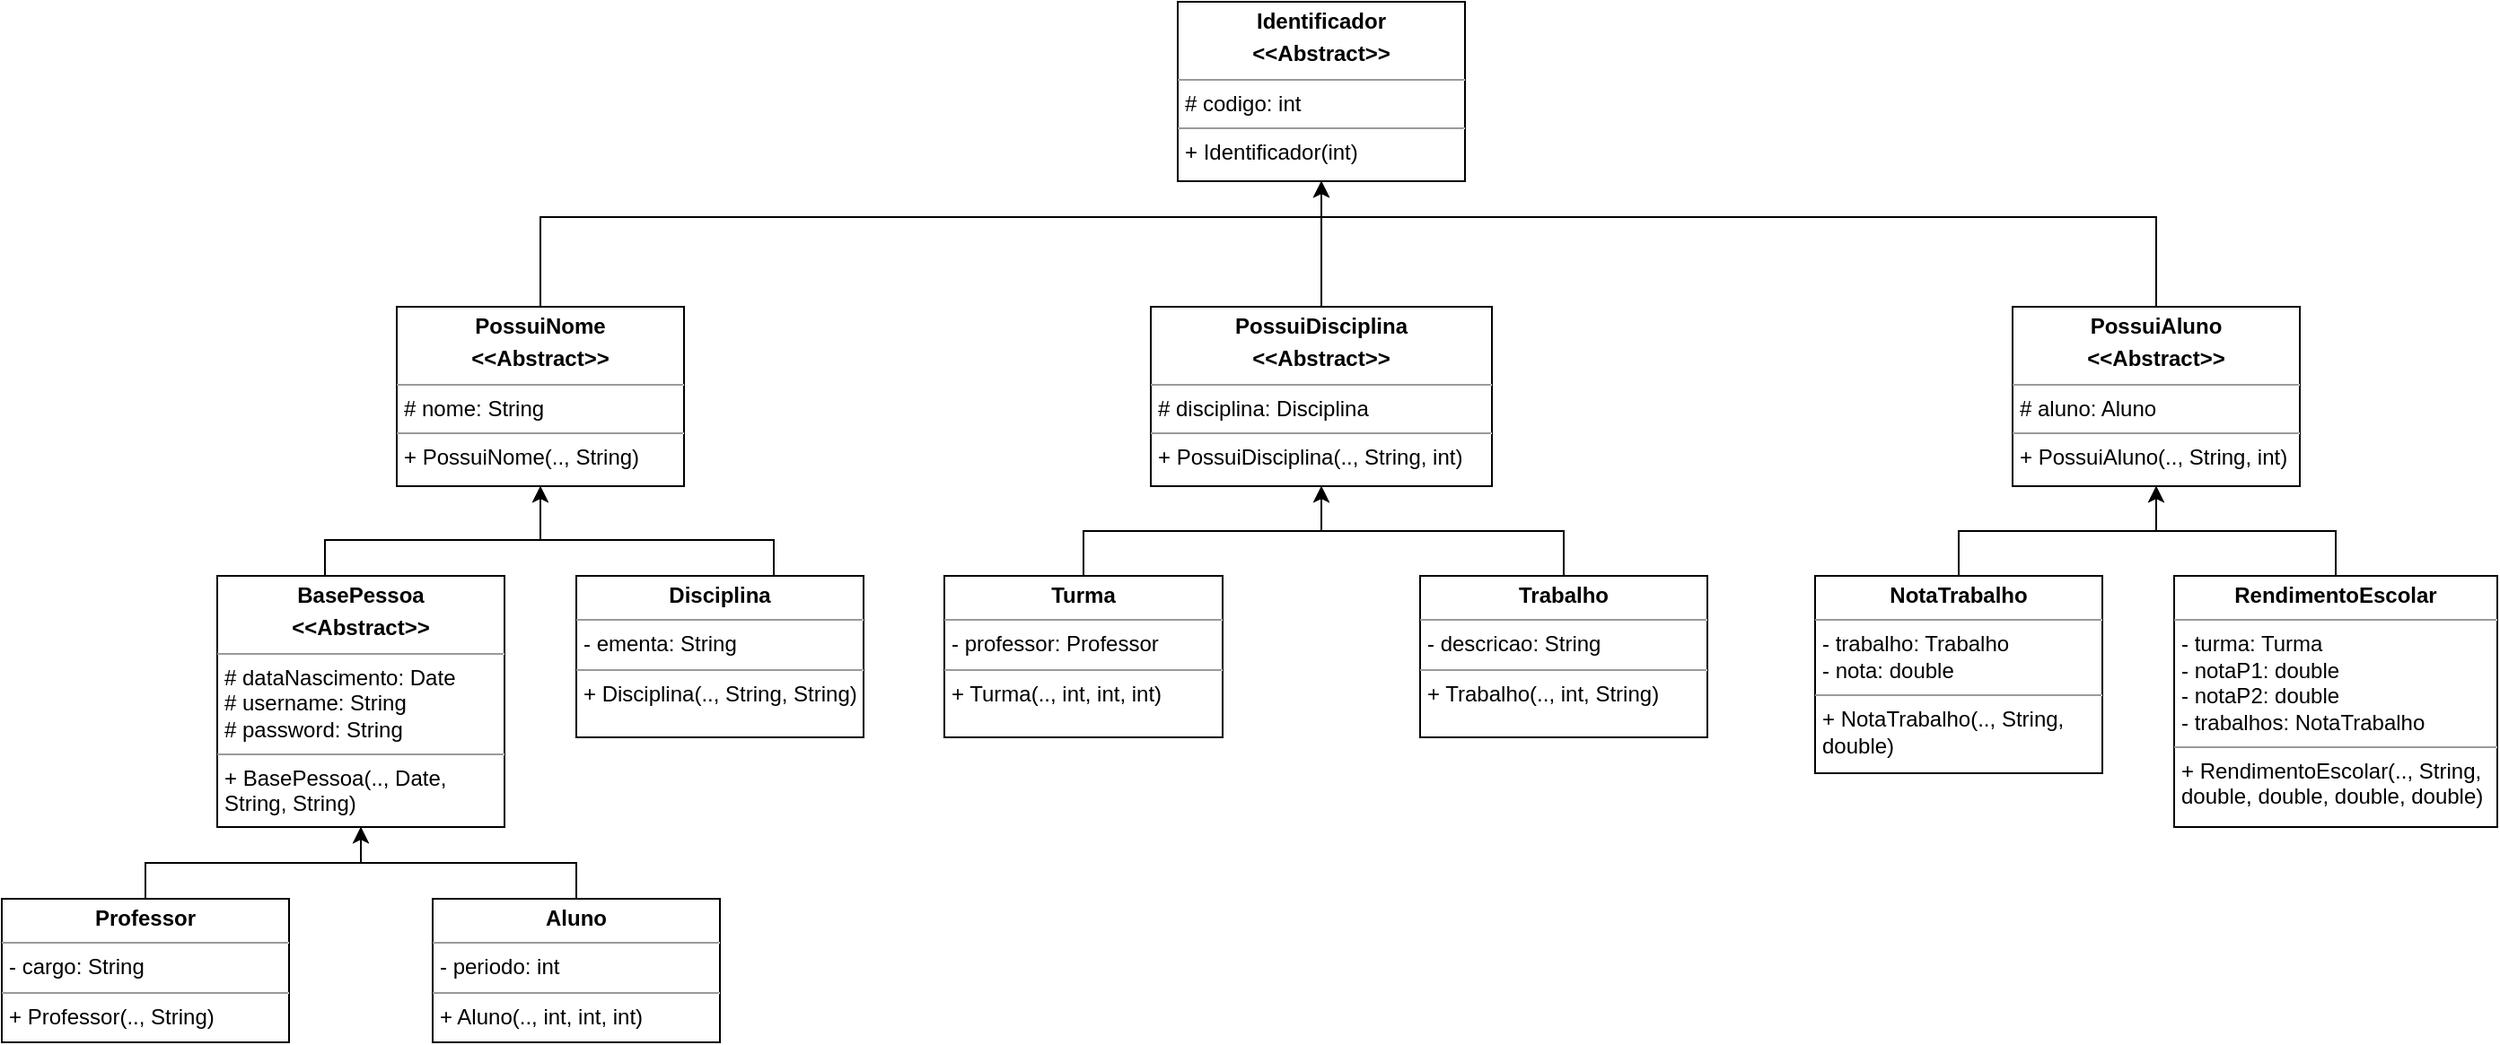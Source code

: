 <mxfile version="22.0.8" type="device">
  <diagram name="Página-1" id="sqU7i_EOhNqLEi40dWPJ">
    <mxGraphModel dx="1426" dy="751" grid="1" gridSize="10" guides="1" tooltips="1" connect="1" arrows="1" fold="1" page="1" pageScale="1" pageWidth="980" pageHeight="1390" math="0" shadow="0">
      <root>
        <mxCell id="0" />
        <mxCell id="1" parent="0" />
        <mxCell id="TOj1LOVjlETF2LLlloKZ-20" style="edgeStyle=orthogonalEdgeStyle;rounded=0;orthogonalLoop=1;jettySize=auto;html=1;" parent="1" source="TOj1LOVjlETF2LLlloKZ-1" target="TOj1LOVjlETF2LLlloKZ-18" edge="1">
          <mxGeometry relative="1" as="geometry" />
        </mxCell>
        <mxCell id="TOj1LOVjlETF2LLlloKZ-1" value="&lt;p style=&quot;margin:0px;margin-top:4px;text-align:center;&quot;&gt;&lt;b&gt;Professor&lt;/b&gt;&lt;/p&gt;&lt;hr size=&quot;1&quot;&gt;&lt;p style=&quot;margin:0px;margin-left:4px;&quot;&gt;&lt;span style=&quot;background-color: initial;&quot;&gt;- cargo: String&lt;/span&gt;&lt;br&gt;&lt;/p&gt;&lt;hr size=&quot;1&quot;&gt;&lt;p style=&quot;margin:0px;margin-left:4px;&quot;&gt;+ Professor(.., String)&lt;/p&gt;" style="verticalAlign=top;align=left;overflow=fill;fontSize=12;fontFamily=Helvetica;html=1;whiteSpace=wrap;" parent="1" vertex="1">
          <mxGeometry x="40" y="500" width="160" height="80" as="geometry" />
        </mxCell>
        <mxCell id="TOj1LOVjlETF2LLlloKZ-17" style="edgeStyle=orthogonalEdgeStyle;rounded=0;orthogonalLoop=1;jettySize=auto;html=1;" parent="1" source="TOj1LOVjlETF2LLlloKZ-2" target="TOj1LOVjlETF2LLlloKZ-15" edge="1">
          <mxGeometry relative="1" as="geometry">
            <Array as="points">
              <mxPoint x="470" y="300" />
              <mxPoint x="340" y="300" />
            </Array>
          </mxGeometry>
        </mxCell>
        <mxCell id="TOj1LOVjlETF2LLlloKZ-2" value="&lt;p style=&quot;margin:0px;margin-top:4px;text-align:center;&quot;&gt;&lt;b&gt;Disciplina&lt;/b&gt;&lt;/p&gt;&lt;hr size=&quot;1&quot;&gt;&lt;p style=&quot;margin:0px;margin-left:4px;&quot;&gt;&lt;span style=&quot;background-color: initial;&quot;&gt;- ementa: String&lt;/span&gt;&lt;br&gt;&lt;/p&gt;&lt;hr size=&quot;1&quot;&gt;&lt;p style=&quot;margin:0px;margin-left:4px;&quot;&gt;+ Disciplina(.., String, String)&lt;/p&gt;" style="verticalAlign=top;align=left;overflow=fill;fontSize=12;fontFamily=Helvetica;html=1;whiteSpace=wrap;" parent="1" vertex="1">
          <mxGeometry x="360" y="320" width="160" height="90" as="geometry" />
        </mxCell>
        <mxCell id="TOj1LOVjlETF2LLlloKZ-28" style="edgeStyle=orthogonalEdgeStyle;rounded=0;orthogonalLoop=1;jettySize=auto;html=1;" parent="1" source="TOj1LOVjlETF2LLlloKZ-3" target="TOj1LOVjlETF2LLlloKZ-26" edge="1">
          <mxGeometry relative="1" as="geometry" />
        </mxCell>
        <mxCell id="TOj1LOVjlETF2LLlloKZ-3" value="&lt;p style=&quot;margin:0px;margin-top:4px;text-align:center;&quot;&gt;&lt;b&gt;Turma&lt;/b&gt;&lt;/p&gt;&lt;hr size=&quot;1&quot;&gt;&lt;p style=&quot;margin:0px;margin-left:4px;&quot;&gt;&lt;span style=&quot;background-color: initial;&quot;&gt;- professor: Professor&lt;/span&gt;&lt;br&gt;&lt;/p&gt;&lt;hr size=&quot;1&quot;&gt;&lt;p style=&quot;margin:0px;margin-left:4px;&quot;&gt;+ Turma(.., int, int, int)&lt;/p&gt;" style="verticalAlign=top;align=left;overflow=fill;fontSize=12;fontFamily=Helvetica;html=1;whiteSpace=wrap;" parent="1" vertex="1">
          <mxGeometry x="565" y="320" width="155" height="90" as="geometry" />
        </mxCell>
        <mxCell id="TOj1LOVjlETF2LLlloKZ-21" style="edgeStyle=orthogonalEdgeStyle;rounded=0;orthogonalLoop=1;jettySize=auto;html=1;" parent="1" source="TOj1LOVjlETF2LLlloKZ-4" target="TOj1LOVjlETF2LLlloKZ-18" edge="1">
          <mxGeometry relative="1" as="geometry" />
        </mxCell>
        <mxCell id="TOj1LOVjlETF2LLlloKZ-4" value="&lt;p style=&quot;margin:0px;margin-top:4px;text-align:center;&quot;&gt;&lt;b&gt;Aluno&lt;/b&gt;&lt;/p&gt;&lt;hr size=&quot;1&quot;&gt;&lt;p style=&quot;margin:0px;margin-left:4px;&quot;&gt;&lt;span style=&quot;background-color: initial;&quot;&gt;- periodo: int&lt;/span&gt;&lt;/p&gt;&lt;hr size=&quot;1&quot;&gt;&lt;p style=&quot;margin:0px;margin-left:4px;&quot;&gt;+ Aluno(.., int, int, int)&lt;/p&gt;" style="verticalAlign=top;align=left;overflow=fill;fontSize=12;fontFamily=Helvetica;html=1;whiteSpace=wrap;" parent="1" vertex="1">
          <mxGeometry x="280" y="500" width="160" height="80" as="geometry" />
        </mxCell>
        <mxCell id="TOj1LOVjlETF2LLlloKZ-29" style="edgeStyle=orthogonalEdgeStyle;rounded=0;orthogonalLoop=1;jettySize=auto;html=1;" parent="1" source="TOj1LOVjlETF2LLlloKZ-5" target="TOj1LOVjlETF2LLlloKZ-26" edge="1">
          <mxGeometry relative="1" as="geometry" />
        </mxCell>
        <mxCell id="TOj1LOVjlETF2LLlloKZ-5" value="&lt;p style=&quot;margin:0px;margin-top:4px;text-align:center;&quot;&gt;&lt;b&gt;Trabalho&lt;/b&gt;&lt;/p&gt;&lt;hr size=&quot;1&quot;&gt;&lt;p style=&quot;margin:0px;margin-left:4px;&quot;&gt;&lt;span style=&quot;background-color: initial;&quot;&gt;- descricao: String&lt;/span&gt;&lt;br&gt;&lt;/p&gt;&lt;hr size=&quot;1&quot;&gt;&lt;p style=&quot;margin:0px;margin-left:4px;&quot;&gt;+ Trabalho(.., int, String)&lt;/p&gt;" style="verticalAlign=top;align=left;overflow=fill;fontSize=12;fontFamily=Helvetica;html=1;whiteSpace=wrap;" parent="1" vertex="1">
          <mxGeometry x="830" y="320" width="160" height="90" as="geometry" />
        </mxCell>
        <mxCell id="TOj1LOVjlETF2LLlloKZ-32" style="edgeStyle=orthogonalEdgeStyle;rounded=0;orthogonalLoop=1;jettySize=auto;html=1;" parent="1" source="TOj1LOVjlETF2LLlloKZ-6" target="TOj1LOVjlETF2LLlloKZ-30" edge="1">
          <mxGeometry relative="1" as="geometry" />
        </mxCell>
        <mxCell id="TOj1LOVjlETF2LLlloKZ-6" value="&lt;p style=&quot;margin:0px;margin-top:4px;text-align:center;&quot;&gt;&lt;b&gt;NotaTrabalho&lt;/b&gt;&lt;/p&gt;&lt;hr size=&quot;1&quot;&gt;&lt;p style=&quot;margin:0px;margin-left:4px;&quot;&gt;&lt;span style=&quot;background-color: initial;&quot;&gt;- trabalho: Trabalho&lt;/span&gt;&lt;br&gt;&lt;/p&gt;&lt;p style=&quot;margin:0px;margin-left:4px;&quot;&gt;- nota: double&lt;/p&gt;&lt;hr size=&quot;1&quot;&gt;&lt;p style=&quot;margin:0px;margin-left:4px;&quot;&gt;+ NotaTrabalho(.., String, double)&lt;/p&gt;" style="verticalAlign=top;align=left;overflow=fill;fontSize=12;fontFamily=Helvetica;html=1;whiteSpace=wrap;" parent="1" vertex="1">
          <mxGeometry x="1050" y="320" width="160" height="110" as="geometry" />
        </mxCell>
        <mxCell id="TOj1LOVjlETF2LLlloKZ-33" style="edgeStyle=orthogonalEdgeStyle;rounded=0;orthogonalLoop=1;jettySize=auto;html=1;" parent="1" source="TOj1LOVjlETF2LLlloKZ-7" target="TOj1LOVjlETF2LLlloKZ-30" edge="1">
          <mxGeometry relative="1" as="geometry" />
        </mxCell>
        <mxCell id="TOj1LOVjlETF2LLlloKZ-7" value="&lt;p style=&quot;margin:0px;margin-top:4px;text-align:center;&quot;&gt;&lt;b&gt;RendimentoEscolar&lt;/b&gt;&lt;/p&gt;&lt;hr size=&quot;1&quot;&gt;&lt;p style=&quot;margin:0px;margin-left:4px;&quot;&gt;&lt;span style=&quot;background-color: initial;&quot;&gt;- turma: Turma&lt;/span&gt;&lt;br&gt;&lt;/p&gt;&lt;p style=&quot;margin:0px;margin-left:4px;&quot;&gt;- notaP1: double&lt;/p&gt;&lt;p style=&quot;margin:0px;margin-left:4px;&quot;&gt;- notaP2: double&lt;/p&gt;&lt;p style=&quot;margin:0px;margin-left:4px;&quot;&gt;- trabalhos: NotaTrabalho&lt;/p&gt;&lt;hr size=&quot;1&quot;&gt;&lt;p style=&quot;margin:0px;margin-left:4px;&quot;&gt;+ RendimentoEscolar(.., String, double, double, double, double)&lt;/p&gt;" style="verticalAlign=top;align=left;overflow=fill;fontSize=12;fontFamily=Helvetica;html=1;whiteSpace=wrap;" parent="1" vertex="1">
          <mxGeometry x="1250" y="320" width="180" height="140" as="geometry" />
        </mxCell>
        <mxCell id="TOj1LOVjlETF2LLlloKZ-8" value="&lt;p style=&quot;margin:0px;margin-top:4px;text-align:center;&quot;&gt;&lt;b&gt;Identificador&lt;/b&gt;&lt;/p&gt;&lt;p style=&quot;margin:0px;margin-top:4px;text-align:center;&quot;&gt;&lt;b&gt;&amp;lt;&amp;lt;Abstract&amp;gt;&amp;gt;&lt;/b&gt;&lt;/p&gt;&lt;hr size=&quot;1&quot;&gt;&lt;p style=&quot;margin:0px;margin-left:4px;&quot;&gt;# codigo: int&lt;/p&gt;&lt;hr size=&quot;1&quot;&gt;&lt;p style=&quot;margin:0px;margin-left:4px;&quot;&gt;+ Identificador(int)&lt;/p&gt;" style="verticalAlign=top;align=left;overflow=fill;fontSize=12;fontFamily=Helvetica;html=1;whiteSpace=wrap;" parent="1" vertex="1">
          <mxGeometry x="695" width="160" height="100" as="geometry" />
        </mxCell>
        <mxCell id="TOj1LOVjlETF2LLlloKZ-16" style="edgeStyle=orthogonalEdgeStyle;rounded=0;orthogonalLoop=1;jettySize=auto;html=1;" parent="1" source="TOj1LOVjlETF2LLlloKZ-15" target="TOj1LOVjlETF2LLlloKZ-8" edge="1">
          <mxGeometry relative="1" as="geometry">
            <Array as="points">
              <mxPoint x="340" y="120" />
              <mxPoint x="775" y="120" />
            </Array>
          </mxGeometry>
        </mxCell>
        <mxCell id="TOj1LOVjlETF2LLlloKZ-15" value="&lt;p style=&quot;margin:0px;margin-top:4px;text-align:center;&quot;&gt;&lt;b&gt;PossuiNome&lt;/b&gt;&lt;/p&gt;&lt;p style=&quot;margin:0px;margin-top:4px;text-align:center;&quot;&gt;&lt;b&gt;&amp;lt;&amp;lt;Abstract&amp;gt;&amp;gt;&lt;/b&gt;&lt;/p&gt;&lt;hr size=&quot;1&quot;&gt;&lt;p style=&quot;margin:0px;margin-left:4px;&quot;&gt;# nome: String&lt;/p&gt;&lt;hr size=&quot;1&quot;&gt;&lt;p style=&quot;margin:0px;margin-left:4px;&quot;&gt;+ PossuiNome(.., String)&lt;/p&gt;" style="verticalAlign=top;align=left;overflow=fill;fontSize=12;fontFamily=Helvetica;html=1;whiteSpace=wrap;" parent="1" vertex="1">
          <mxGeometry x="260" y="170" width="160" height="100" as="geometry" />
        </mxCell>
        <mxCell id="TOj1LOVjlETF2LLlloKZ-19" style="edgeStyle=orthogonalEdgeStyle;rounded=0;orthogonalLoop=1;jettySize=auto;html=1;" parent="1" source="TOj1LOVjlETF2LLlloKZ-18" target="TOj1LOVjlETF2LLlloKZ-15" edge="1">
          <mxGeometry relative="1" as="geometry">
            <Array as="points">
              <mxPoint x="220" y="300" />
              <mxPoint x="340" y="300" />
            </Array>
          </mxGeometry>
        </mxCell>
        <mxCell id="TOj1LOVjlETF2LLlloKZ-18" value="&lt;p style=&quot;margin:0px;margin-top:4px;text-align:center;&quot;&gt;&lt;b&gt;BasePessoa&lt;/b&gt;&lt;/p&gt;&lt;p style=&quot;margin:0px;margin-top:4px;text-align:center;&quot;&gt;&lt;b&gt;&amp;lt;&amp;lt;Abstract&amp;gt;&amp;gt;&lt;/b&gt;&lt;/p&gt;&lt;hr size=&quot;1&quot;&gt;&lt;p style=&quot;margin:0px;margin-left:4px;&quot;&gt;# dataNascimento: Date&lt;/p&gt;&lt;p style=&quot;margin:0px;margin-left:4px;&quot;&gt;# username: String&lt;/p&gt;&lt;p style=&quot;margin:0px;margin-left:4px;&quot;&gt;# password: String&lt;/p&gt;&lt;hr size=&quot;1&quot;&gt;&lt;p style=&quot;margin:0px;margin-left:4px;&quot;&gt;+ BasePessoa(.., Date, String, String)&lt;/p&gt;" style="verticalAlign=top;align=left;overflow=fill;fontSize=12;fontFamily=Helvetica;html=1;whiteSpace=wrap;" parent="1" vertex="1">
          <mxGeometry x="160" y="320" width="160" height="140" as="geometry" />
        </mxCell>
        <mxCell id="TOj1LOVjlETF2LLlloKZ-27" style="edgeStyle=orthogonalEdgeStyle;rounded=0;orthogonalLoop=1;jettySize=auto;html=1;" parent="1" source="TOj1LOVjlETF2LLlloKZ-26" target="TOj1LOVjlETF2LLlloKZ-8" edge="1">
          <mxGeometry relative="1" as="geometry">
            <Array as="points">
              <mxPoint x="775" y="110" />
              <mxPoint x="775" y="110" />
            </Array>
          </mxGeometry>
        </mxCell>
        <mxCell id="TOj1LOVjlETF2LLlloKZ-26" value="&lt;p style=&quot;margin:0px;margin-top:4px;text-align:center;&quot;&gt;&lt;b&gt;PossuiDisciplina&lt;/b&gt;&lt;/p&gt;&lt;p style=&quot;margin:0px;margin-top:4px;text-align:center;&quot;&gt;&lt;b&gt;&amp;lt;&amp;lt;Abstract&amp;gt;&amp;gt;&lt;/b&gt;&lt;/p&gt;&lt;hr size=&quot;1&quot;&gt;&lt;p style=&quot;margin:0px;margin-left:4px;&quot;&gt;# disciplina: Disciplina&lt;/p&gt;&lt;hr size=&quot;1&quot;&gt;&lt;p style=&quot;margin:0px;margin-left:4px;&quot;&gt;+ PossuiDisciplina(.., String, int)&lt;/p&gt;" style="verticalAlign=top;align=left;overflow=fill;fontSize=12;fontFamily=Helvetica;html=1;whiteSpace=wrap;" parent="1" vertex="1">
          <mxGeometry x="680" y="170" width="190" height="100" as="geometry" />
        </mxCell>
        <mxCell id="TOj1LOVjlETF2LLlloKZ-31" style="edgeStyle=orthogonalEdgeStyle;rounded=0;orthogonalLoop=1;jettySize=auto;html=1;" parent="1" source="TOj1LOVjlETF2LLlloKZ-30" target="TOj1LOVjlETF2LLlloKZ-8" edge="1">
          <mxGeometry relative="1" as="geometry">
            <Array as="points">
              <mxPoint x="1240" y="120" />
              <mxPoint x="775" y="120" />
            </Array>
          </mxGeometry>
        </mxCell>
        <mxCell id="TOj1LOVjlETF2LLlloKZ-30" value="&lt;p style=&quot;margin:0px;margin-top:4px;text-align:center;&quot;&gt;&lt;b&gt;PossuiAluno&lt;/b&gt;&lt;/p&gt;&lt;p style=&quot;margin:0px;margin-top:4px;text-align:center;&quot;&gt;&lt;b&gt;&amp;lt;&amp;lt;Abstract&amp;gt;&amp;gt;&lt;/b&gt;&lt;/p&gt;&lt;hr size=&quot;1&quot;&gt;&lt;p style=&quot;margin:0px;margin-left:4px;&quot;&gt;# aluno: Aluno&lt;/p&gt;&lt;hr size=&quot;1&quot;&gt;&lt;p style=&quot;margin:0px;margin-left:4px;&quot;&gt;+ PossuiAluno(.., String, int)&lt;/p&gt;" style="verticalAlign=top;align=left;overflow=fill;fontSize=12;fontFamily=Helvetica;html=1;whiteSpace=wrap;" parent="1" vertex="1">
          <mxGeometry x="1160" y="170" width="160" height="100" as="geometry" />
        </mxCell>
      </root>
    </mxGraphModel>
  </diagram>
</mxfile>
